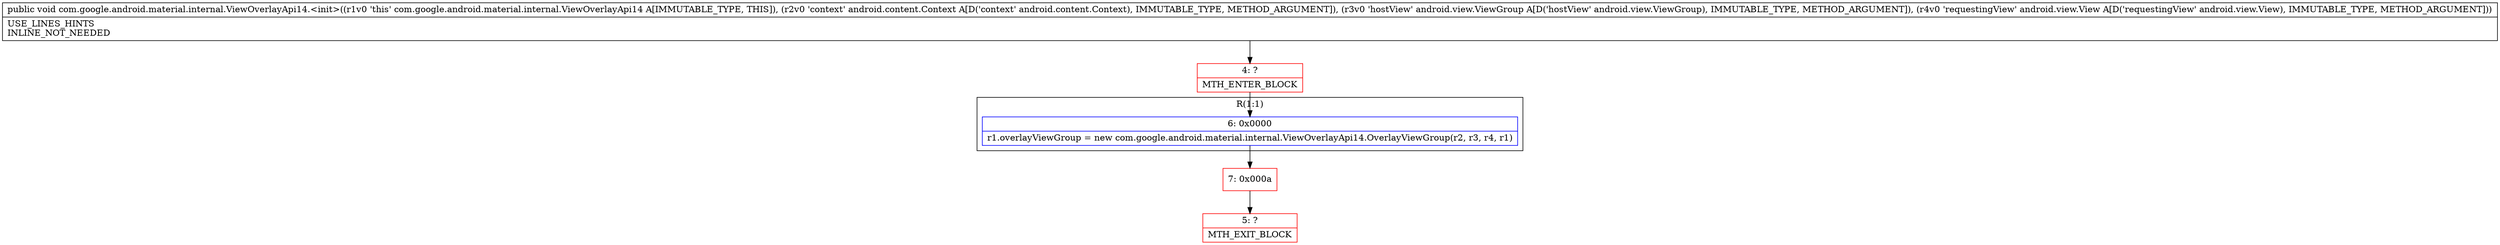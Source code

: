 digraph "CFG forcom.google.android.material.internal.ViewOverlayApi14.\<init\>(Landroid\/content\/Context;Landroid\/view\/ViewGroup;Landroid\/view\/View;)V" {
subgraph cluster_Region_880327403 {
label = "R(1:1)";
node [shape=record,color=blue];
Node_6 [shape=record,label="{6\:\ 0x0000|r1.overlayViewGroup = new com.google.android.material.internal.ViewOverlayApi14.OverlayViewGroup(r2, r3, r4, r1)\l}"];
}
Node_4 [shape=record,color=red,label="{4\:\ ?|MTH_ENTER_BLOCK\l}"];
Node_7 [shape=record,color=red,label="{7\:\ 0x000a}"];
Node_5 [shape=record,color=red,label="{5\:\ ?|MTH_EXIT_BLOCK\l}"];
MethodNode[shape=record,label="{public void com.google.android.material.internal.ViewOverlayApi14.\<init\>((r1v0 'this' com.google.android.material.internal.ViewOverlayApi14 A[IMMUTABLE_TYPE, THIS]), (r2v0 'context' android.content.Context A[D('context' android.content.Context), IMMUTABLE_TYPE, METHOD_ARGUMENT]), (r3v0 'hostView' android.view.ViewGroup A[D('hostView' android.view.ViewGroup), IMMUTABLE_TYPE, METHOD_ARGUMENT]), (r4v0 'requestingView' android.view.View A[D('requestingView' android.view.View), IMMUTABLE_TYPE, METHOD_ARGUMENT]))  | USE_LINES_HINTS\lINLINE_NOT_NEEDED\l}"];
MethodNode -> Node_4;Node_6 -> Node_7;
Node_4 -> Node_6;
Node_7 -> Node_5;
}

